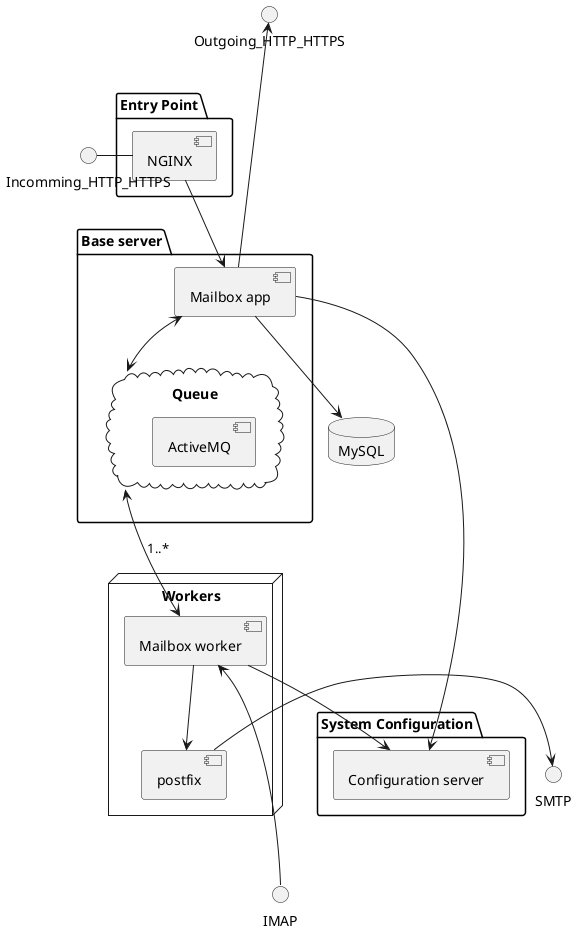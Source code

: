 @startuml

package "System Configuration" {
    [Configuration server]
}
database "MySQL" {
}

package "Entry Point" {
    [NGINX]
}

package "Base server" {
    [NGINX] --> [Mailbox app]
    [Mailbox app]
    [Mailbox app] --> MySQL
    [Mailbox app] <--> Queue
    [Mailbox app] --> [Configuration server]
}

cloud "Queue" {
    [ActiveMQ]
}

node "Workers" {
    Queue <--> [Mailbox worker] : 1..*
    [Mailbox worker] --> [postfix]
    [Mailbox worker] --> [Configuration server]

}
Incomming_HTTP_HTTPS - [NGINX]
Outgoing_HTTP_HTTPS <--- [Mailbox app]
[Mailbox worker] <--- IMAP
[postfix] -> SMTP
@enduml